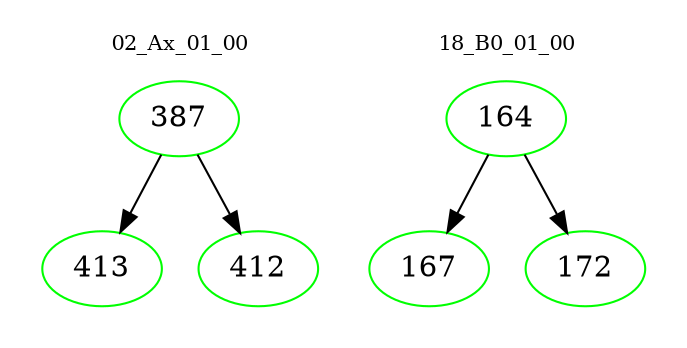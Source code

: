 digraph{
subgraph cluster_0 {
color = white
label = "02_Ax_01_00";
fontsize=10;
T0_387 [label="387", color="green"]
T0_387 -> T0_413 [color="black"]
T0_413 [label="413", color="green"]
T0_387 -> T0_412 [color="black"]
T0_412 [label="412", color="green"]
}
subgraph cluster_1 {
color = white
label = "18_B0_01_00";
fontsize=10;
T1_164 [label="164", color="green"]
T1_164 -> T1_167 [color="black"]
T1_167 [label="167", color="green"]
T1_164 -> T1_172 [color="black"]
T1_172 [label="172", color="green"]
}
}
